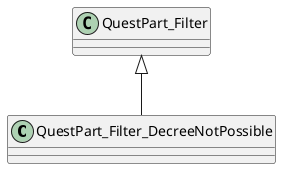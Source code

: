 @startuml
class QuestPart_Filter_DecreeNotPossible {
}
QuestPart_Filter <|-- QuestPart_Filter_DecreeNotPossible
@enduml
